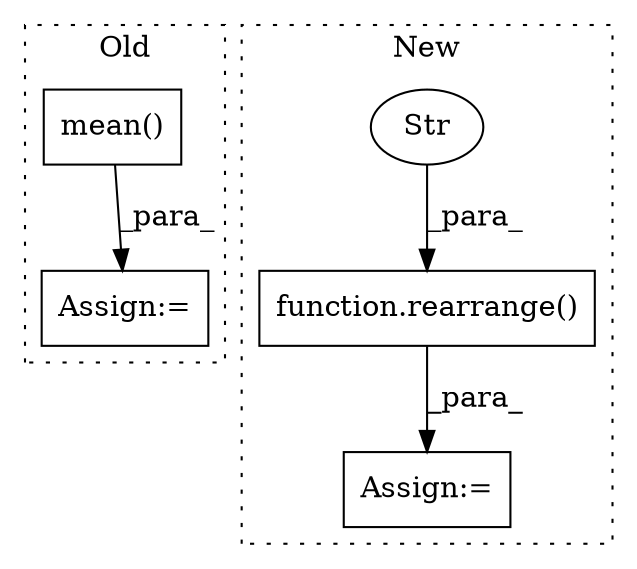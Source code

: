 digraph G {
subgraph cluster0 {
1 [label="mean()" a="75" s="2410,2657" l="11,59" shape="box"];
5 [label="Assign:=" a="68" s="2406" l="4" shape="box"];
label = "Old";
style="dotted";
}
subgraph cluster1 {
2 [label="function.rearrange()" a="75" s="4155,4192" l="10,1" shape="box"];
3 [label="Str" a="66" s="4182" l="10" shape="ellipse"];
4 [label="Assign:=" a="68" s="4152" l="3" shape="box"];
label = "New";
style="dotted";
}
1 -> 5 [label="_para_"];
2 -> 4 [label="_para_"];
3 -> 2 [label="_para_"];
}